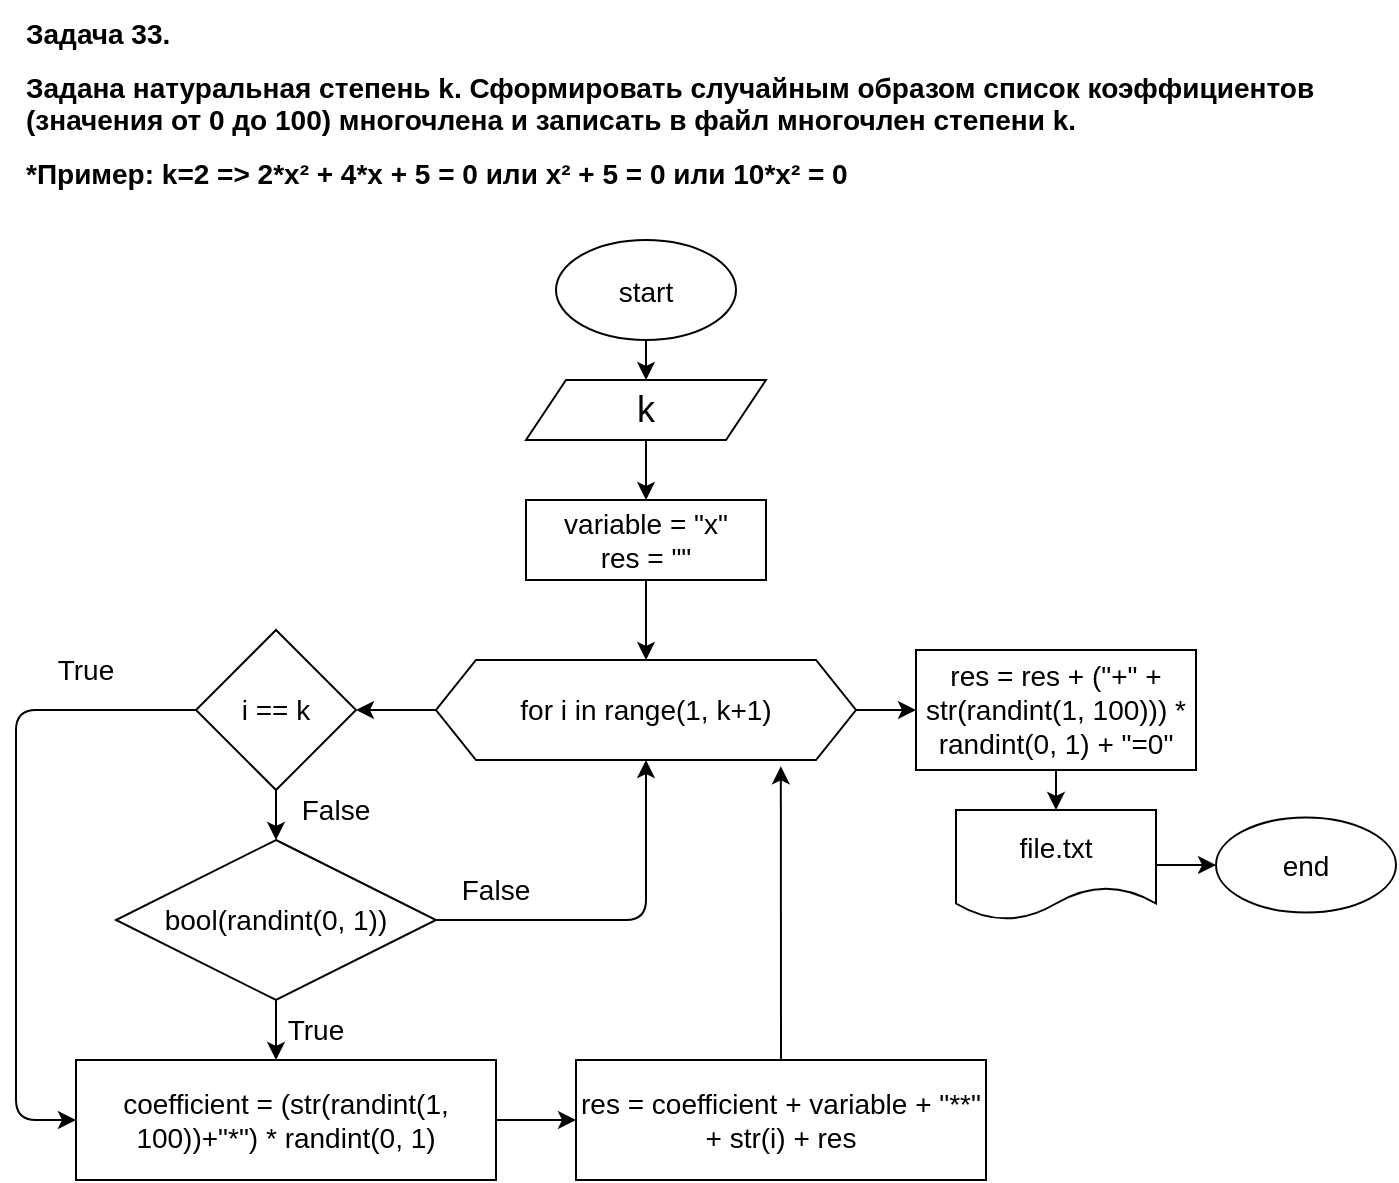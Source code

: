 <mxfile>
    <diagram id="FUbbY0wCtbcHaMDVSjFW" name="Страница 1">
        <mxGraphModel dx="692" dy="403" grid="1" gridSize="10" guides="1" tooltips="1" connect="1" arrows="1" fold="1" page="1" pageScale="1" pageWidth="827" pageHeight="1169" background="none" math="0" shadow="0">
            <root>
                <mxCell id="0"/>
                <mxCell id="1" parent="0"/>
                <mxCell id="3" value="&lt;h1 style=&quot;font-size: 14px&quot;&gt;&lt;font style=&quot;font-size: 14px&quot;&gt;Задача 33.&lt;/font&gt;&lt;/h1&gt;&lt;h1 style=&quot;font-size: 14px&quot;&gt;&lt;font style=&quot;font-size: 14px&quot;&gt;&lt;font style=&quot;font-size: 14px&quot;&gt;Задана натуральная степень k. Сформировать случайным образом список&amp;nbsp;&lt;/font&gt;коэффициентов (значения от 0 до 100) многочлена и записать в файл многочлен степени k.&amp;nbsp;&lt;/font&gt;&lt;/h1&gt;&lt;h1 style=&quot;font-size: 14px&quot;&gt;&lt;font style=&quot;font-size: 14px&quot;&gt;*Пример: k=2 =&amp;gt; 2*x² + 4*x + 5 = 0 или x² + 5 = 0 или 10*x² = 0&lt;/font&gt;&lt;/h1&gt;" style="text;html=1;strokeColor=none;fillColor=none;spacing=5;spacingTop=-20;whiteSpace=wrap;overflow=hidden;rounded=0;" vertex="1" parent="1">
                    <mxGeometry x="10" y="10" width="660" height="100" as="geometry"/>
                </mxCell>
                <mxCell id="6" value="" style="edgeStyle=none;html=1;fontSize=14;" edge="1" parent="1" source="4" target="5">
                    <mxGeometry relative="1" as="geometry"/>
                </mxCell>
                <mxCell id="4" value="&lt;font style=&quot;font-size: 14px&quot;&gt;start&lt;/font&gt;" style="ellipse;whiteSpace=wrap;html=1;fontSize=18;" vertex="1" parent="1">
                    <mxGeometry x="280" y="120" width="90" height="50" as="geometry"/>
                </mxCell>
                <mxCell id="10" value="" style="edgeStyle=none;html=1;fontSize=14;entryX=0.5;entryY=0;entryDx=0;entryDy=0;" edge="1" parent="1" source="5" target="35">
                    <mxGeometry relative="1" as="geometry">
                        <mxPoint x="325" y="240" as="targetPoint"/>
                    </mxGeometry>
                </mxCell>
                <mxCell id="5" value="k" style="shape=parallelogram;perimeter=parallelogramPerimeter;whiteSpace=wrap;html=1;fixedSize=1;fontSize=18;" vertex="1" parent="1">
                    <mxGeometry x="265" y="190" width="120" height="30" as="geometry"/>
                </mxCell>
                <mxCell id="25" value="" style="edgeStyle=none;html=1;fontSize=14;" edge="1" parent="1" source="7" target="24">
                    <mxGeometry relative="1" as="geometry"/>
                </mxCell>
                <mxCell id="7" value="coefficient = (str(randint(1, 100))+&quot;*&quot;) * randint(0, 1)" style="whiteSpace=wrap;html=1;fontSize=14;" vertex="1" parent="1">
                    <mxGeometry x="40" y="530" width="210" height="60" as="geometry"/>
                </mxCell>
                <mxCell id="12" value="" style="edgeStyle=none;html=1;fontSize=14;" edge="1" parent="1" source="9">
                    <mxGeometry relative="1" as="geometry">
                        <mxPoint x="180" y="355" as="targetPoint"/>
                    </mxGeometry>
                </mxCell>
                <mxCell id="30" value="" style="edgeStyle=none;html=1;fontSize=14;" edge="1" parent="1" source="9" target="29">
                    <mxGeometry relative="1" as="geometry"/>
                </mxCell>
                <mxCell id="9" value="for i in range(1, k+1)" style="shape=hexagon;perimeter=hexagonPerimeter2;whiteSpace=wrap;html=1;fixedSize=1;fontSize=14;" vertex="1" parent="1">
                    <mxGeometry x="220" y="330" width="210" height="50" as="geometry"/>
                </mxCell>
                <mxCell id="16" value="" style="edgeStyle=none;html=1;fontSize=14;" edge="1" parent="1" target="15">
                    <mxGeometry relative="1" as="geometry">
                        <mxPoint x="140" y="395" as="sourcePoint"/>
                    </mxGeometry>
                </mxCell>
                <mxCell id="11" value="i == k" style="rhombus;whiteSpace=wrap;html=1;fontSize=14;" vertex="1" parent="1">
                    <mxGeometry x="100" y="315" width="80" height="80" as="geometry"/>
                </mxCell>
                <mxCell id="13" value="" style="endArrow=classic;html=1;fontSize=14;exitX=0;exitY=0.5;exitDx=0;exitDy=0;entryX=0;entryY=0.5;entryDx=0;entryDy=0;" edge="1" parent="1" target="7">
                    <mxGeometry width="50" height="50" relative="1" as="geometry">
                        <mxPoint x="100" y="355" as="sourcePoint"/>
                        <mxPoint x="370" y="440" as="targetPoint"/>
                        <Array as="points">
                            <mxPoint x="10" y="355"/>
                            <mxPoint x="10" y="560"/>
                        </Array>
                    </mxGeometry>
                </mxCell>
                <mxCell id="14" value="True" style="text;html=1;strokeColor=none;fillColor=none;align=center;verticalAlign=middle;whiteSpace=wrap;rounded=0;fontSize=14;" vertex="1" parent="1">
                    <mxGeometry x="15" y="320" width="60" height="30" as="geometry"/>
                </mxCell>
                <mxCell id="18" value="" style="edgeStyle=none;html=1;fontSize=14;" edge="1" parent="1" source="15">
                    <mxGeometry relative="1" as="geometry">
                        <mxPoint x="140" y="530" as="targetPoint"/>
                    </mxGeometry>
                </mxCell>
                <mxCell id="15" value="bool(randint(0, 1))" style="rhombus;whiteSpace=wrap;html=1;fontSize=14;" vertex="1" parent="1">
                    <mxGeometry x="60" y="420" width="160" height="80" as="geometry"/>
                </mxCell>
                <mxCell id="19" value="False" style="text;html=1;strokeColor=none;fillColor=none;align=center;verticalAlign=middle;whiteSpace=wrap;rounded=0;fontSize=14;" vertex="1" parent="1">
                    <mxGeometry x="140" y="390" width="60" height="30" as="geometry"/>
                </mxCell>
                <mxCell id="20" value="True" style="text;html=1;strokeColor=none;fillColor=none;align=center;verticalAlign=middle;whiteSpace=wrap;rounded=0;fontSize=14;" vertex="1" parent="1">
                    <mxGeometry x="130" y="500" width="60" height="30" as="geometry"/>
                </mxCell>
                <mxCell id="21" value="False" style="text;html=1;strokeColor=none;fillColor=none;align=center;verticalAlign=middle;whiteSpace=wrap;rounded=0;fontSize=14;" vertex="1" parent="1">
                    <mxGeometry x="220" y="430" width="60" height="30" as="geometry"/>
                </mxCell>
                <mxCell id="22" value="" style="endArrow=classic;html=1;fontSize=14;exitX=1;exitY=0.5;exitDx=0;exitDy=0;entryX=0.5;entryY=1;entryDx=0;entryDy=0;" edge="1" parent="1" source="15" target="9">
                    <mxGeometry width="50" height="50" relative="1" as="geometry">
                        <mxPoint x="320" y="480" as="sourcePoint"/>
                        <mxPoint x="370" y="430" as="targetPoint"/>
                        <Array as="points">
                            <mxPoint x="325" y="460"/>
                        </Array>
                    </mxGeometry>
                </mxCell>
                <mxCell id="28" style="edgeStyle=none;html=1;exitX=0.5;exitY=0;exitDx=0;exitDy=0;entryX=0.821;entryY=1.063;entryDx=0;entryDy=0;entryPerimeter=0;fontSize=14;" edge="1" parent="1" source="24" target="9">
                    <mxGeometry relative="1" as="geometry"/>
                </mxCell>
                <mxCell id="24" value="res = coefficient + variable + &quot;**&quot; + str(i) + res" style="whiteSpace=wrap;html=1;fontSize=14;" vertex="1" parent="1">
                    <mxGeometry x="290" y="530" width="205" height="60" as="geometry"/>
                </mxCell>
                <mxCell id="32" value="" style="edgeStyle=none;html=1;fontSize=14;" edge="1" parent="1" source="29" target="31">
                    <mxGeometry relative="1" as="geometry"/>
                </mxCell>
                <mxCell id="29" value="res = res + (&quot;+&quot; + str(randint(1, 100))) * randint(0, 1) + &quot;=0&quot;" style="whiteSpace=wrap;html=1;fontSize=14;" vertex="1" parent="1">
                    <mxGeometry x="460" y="325" width="140" height="60" as="geometry"/>
                </mxCell>
                <mxCell id="34" value="" style="edgeStyle=none;html=1;fontSize=14;" edge="1" parent="1" source="31" target="33">
                    <mxGeometry relative="1" as="geometry"/>
                </mxCell>
                <mxCell id="31" value="file.txt" style="shape=document;whiteSpace=wrap;html=1;boundedLbl=1;fontSize=14;" vertex="1" parent="1">
                    <mxGeometry x="480" y="405" width="100" height="55" as="geometry"/>
                </mxCell>
                <mxCell id="33" value="end" style="ellipse;whiteSpace=wrap;html=1;fontSize=14;" vertex="1" parent="1">
                    <mxGeometry x="610" y="408.75" width="90" height="47.5" as="geometry"/>
                </mxCell>
                <mxCell id="36" value="" style="edgeStyle=none;html=1;fontSize=14;" edge="1" parent="1" source="35" target="9">
                    <mxGeometry relative="1" as="geometry"/>
                </mxCell>
                <mxCell id="35" value="variable = &quot;x&quot;&lt;br&gt;res = &quot;&quot;" style="rounded=0;whiteSpace=wrap;html=1;fontSize=14;" vertex="1" parent="1">
                    <mxGeometry x="265" y="250" width="120" height="40" as="geometry"/>
                </mxCell>
            </root>
        </mxGraphModel>
    </diagram>
</mxfile>